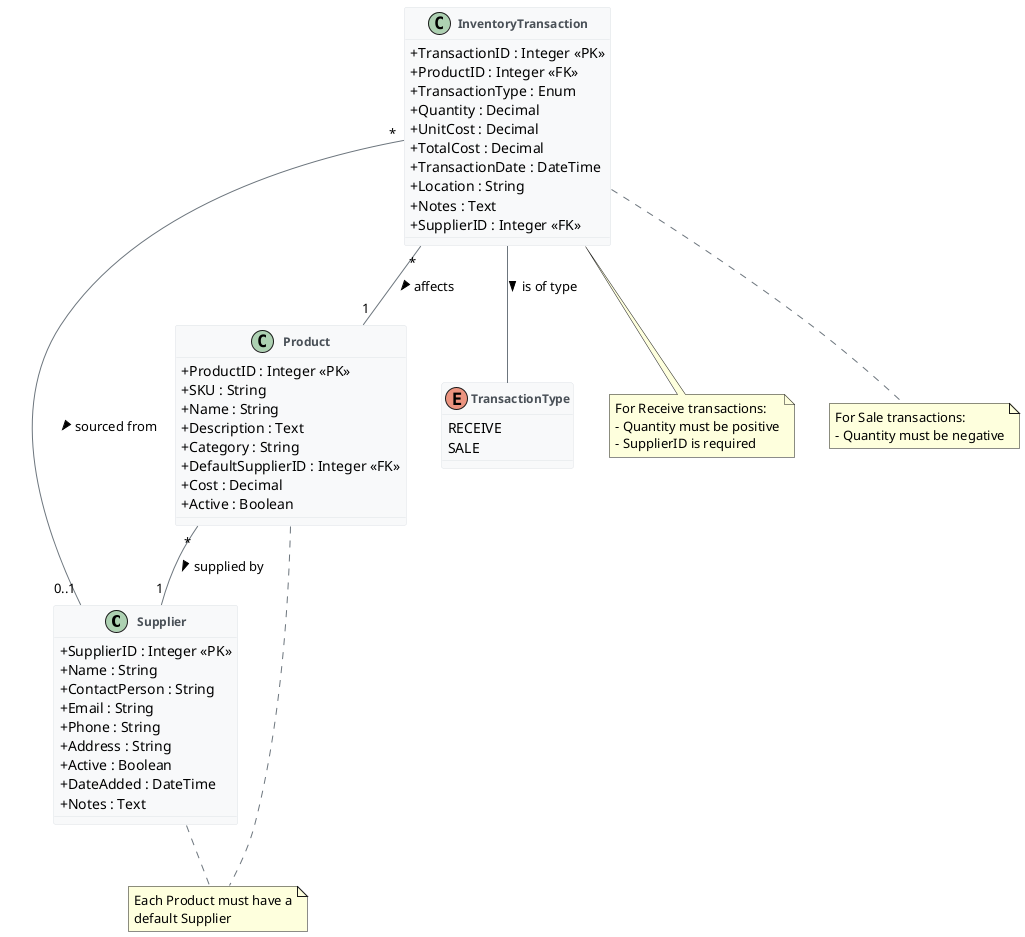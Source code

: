 @startuml Inventory Management System

' Define the styles
skinparam classAttributeIconSize 0
skinparam classFontStyle bold
skinparam classBackgroundColor #F8F9FA
skinparam classBorderColor #DEE2E6
skinparam classArrowColor #6C757D
skinparam classFontColor #495057
skinparam classFontSize 12

' Supplier entity
class Supplier {
  +SupplierID : Integer <<PK>>
  +Name : String
  +ContactPerson : String
  +Email : String
  +Phone : String
  +Address : String
  +Active : Boolean
  +DateAdded : DateTime
  +Notes : Text
}

' Product entity
class Product {
  +ProductID : Integer <<PK>>
  +SKU : String
  +Name : String
  +Description : Text
  +Category : String
  +DefaultSupplierID : Integer <<FK>>
  +Cost : Decimal
  +Active : Boolean
}

' Inventory Transaction entity
class InventoryTransaction {
  +TransactionID : Integer <<PK>>
  +ProductID : Integer <<FK>>
  +TransactionType : Enum
  +Quantity : Decimal
  +UnitCost : Decimal
  +TotalCost : Decimal
  +TransactionDate : DateTime
  +Location : String
  +Notes : Text
  +SupplierID : Integer <<FK>>
}

' Enumerations
enum TransactionType {
  RECEIVE
  SALE
}

' Define relationships
Product "*" -- "1" Supplier : supplied by >
InventoryTransaction "*" -- "1" Product : affects >
InventoryTransaction "*" -- "0..1" Supplier : sourced from >
InventoryTransaction -- TransactionType : is of type >

note "Each Product must have a\ndefault Supplier" as N1
Product .. N1
Supplier .. N1

note "For Receive transactions:\n- Quantity must be positive\n- SupplierID is required" as N2
InventoryTransaction .. N2

note "For Sale transactions:\n- Quantity must be negative" as N3
InventoryTransaction .. N3

@enduml

